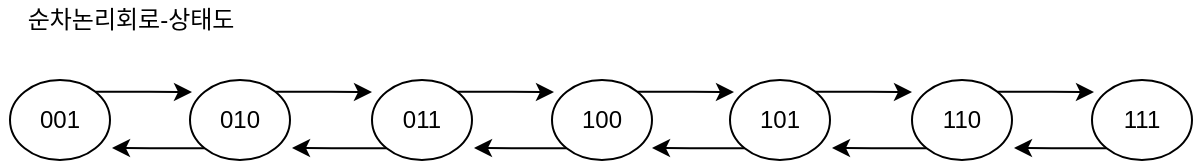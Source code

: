 <mxfile version="14.7.6" type="github">
  <diagram id="IsADIqTYUYIuU1v2_LW8" name="Page-1">
    <mxGraphModel dx="981" dy="486" grid="1" gridSize="10" guides="1" tooltips="1" connect="1" arrows="1" fold="1" page="1" pageScale="1" pageWidth="827" pageHeight="1169" math="0" shadow="0">
      <root>
        <mxCell id="0" />
        <mxCell id="1" parent="0" />
        <mxCell id="oFcrKs_U6eA4Mx5ZxtZ9-10" style="edgeStyle=orthogonalEdgeStyle;rounded=0;orthogonalLoop=1;jettySize=auto;html=1;exitX=1;exitY=0;exitDx=0;exitDy=0;entryX=0.02;entryY=0.15;entryDx=0;entryDy=0;entryPerimeter=0;" edge="1" parent="1" source="oFcrKs_U6eA4Mx5ZxtZ9-1" target="oFcrKs_U6eA4Mx5ZxtZ9-2">
          <mxGeometry relative="1" as="geometry" />
        </mxCell>
        <mxCell id="oFcrKs_U6eA4Mx5ZxtZ9-1" value="001" style="ellipse;whiteSpace=wrap;html=1;" vertex="1" parent="1">
          <mxGeometry x="118" y="60" width="50" height="40" as="geometry" />
        </mxCell>
        <mxCell id="oFcrKs_U6eA4Mx5ZxtZ9-11" style="edgeStyle=orthogonalEdgeStyle;rounded=0;orthogonalLoop=1;jettySize=auto;html=1;exitX=0;exitY=1;exitDx=0;exitDy=0;" edge="1" parent="1" source="oFcrKs_U6eA4Mx5ZxtZ9-2">
          <mxGeometry relative="1" as="geometry">
            <mxPoint x="169" y="94" as="targetPoint" />
          </mxGeometry>
        </mxCell>
        <mxCell id="oFcrKs_U6eA4Mx5ZxtZ9-15" style="edgeStyle=orthogonalEdgeStyle;rounded=0;orthogonalLoop=1;jettySize=auto;html=1;exitX=1;exitY=0;exitDx=0;exitDy=0;" edge="1" parent="1" source="oFcrKs_U6eA4Mx5ZxtZ9-2">
          <mxGeometry relative="1" as="geometry">
            <mxPoint x="299" y="66" as="targetPoint" />
          </mxGeometry>
        </mxCell>
        <mxCell id="oFcrKs_U6eA4Mx5ZxtZ9-2" value="010" style="ellipse;whiteSpace=wrap;html=1;" vertex="1" parent="1">
          <mxGeometry x="208" y="60" width="50" height="40" as="geometry" />
        </mxCell>
        <mxCell id="oFcrKs_U6eA4Mx5ZxtZ9-16" style="edgeStyle=orthogonalEdgeStyle;rounded=0;orthogonalLoop=1;jettySize=auto;html=1;exitX=1;exitY=0;exitDx=0;exitDy=0;entryX=0.02;entryY=0.15;entryDx=0;entryDy=0;entryPerimeter=0;" edge="1" source="oFcrKs_U6eA4Mx5ZxtZ9-17" target="oFcrKs_U6eA4Mx5ZxtZ9-20" parent="1">
          <mxGeometry relative="1" as="geometry" />
        </mxCell>
        <mxCell id="oFcrKs_U6eA4Mx5ZxtZ9-21" style="edgeStyle=orthogonalEdgeStyle;rounded=0;orthogonalLoop=1;jettySize=auto;html=1;exitX=0;exitY=1;exitDx=0;exitDy=0;" edge="1" parent="1" source="oFcrKs_U6eA4Mx5ZxtZ9-17">
          <mxGeometry relative="1" as="geometry">
            <mxPoint x="259" y="94" as="targetPoint" />
          </mxGeometry>
        </mxCell>
        <mxCell id="oFcrKs_U6eA4Mx5ZxtZ9-17" value="011" style="ellipse;whiteSpace=wrap;html=1;" vertex="1" parent="1">
          <mxGeometry x="299" y="60" width="50" height="40" as="geometry" />
        </mxCell>
        <mxCell id="oFcrKs_U6eA4Mx5ZxtZ9-18" style="edgeStyle=orthogonalEdgeStyle;rounded=0;orthogonalLoop=1;jettySize=auto;html=1;exitX=0;exitY=1;exitDx=0;exitDy=0;" edge="1" source="oFcrKs_U6eA4Mx5ZxtZ9-20" parent="1">
          <mxGeometry relative="1" as="geometry">
            <mxPoint x="350" y="94" as="targetPoint" />
          </mxGeometry>
        </mxCell>
        <mxCell id="oFcrKs_U6eA4Mx5ZxtZ9-19" style="edgeStyle=orthogonalEdgeStyle;rounded=0;orthogonalLoop=1;jettySize=auto;html=1;exitX=1;exitY=0;exitDx=0;exitDy=0;" edge="1" source="oFcrKs_U6eA4Mx5ZxtZ9-20" parent="1">
          <mxGeometry relative="1" as="geometry">
            <mxPoint x="480" y="66" as="targetPoint" />
          </mxGeometry>
        </mxCell>
        <mxCell id="oFcrKs_U6eA4Mx5ZxtZ9-20" value="100" style="ellipse;whiteSpace=wrap;html=1;" vertex="1" parent="1">
          <mxGeometry x="389" y="60" width="50" height="40" as="geometry" />
        </mxCell>
        <mxCell id="oFcrKs_U6eA4Mx5ZxtZ9-22" style="edgeStyle=orthogonalEdgeStyle;rounded=0;orthogonalLoop=1;jettySize=auto;html=1;exitX=1;exitY=0;exitDx=0;exitDy=0;" edge="1" source="oFcrKs_U6eA4Mx5ZxtZ9-23" parent="1">
          <mxGeometry relative="1" as="geometry">
            <mxPoint x="569" y="66" as="targetPoint" />
          </mxGeometry>
        </mxCell>
        <mxCell id="oFcrKs_U6eA4Mx5ZxtZ9-23" value="101" style="ellipse;whiteSpace=wrap;html=1;" vertex="1" parent="1">
          <mxGeometry x="478" y="60" width="50" height="40" as="geometry" />
        </mxCell>
        <mxCell id="oFcrKs_U6eA4Mx5ZxtZ9-24" style="edgeStyle=orthogonalEdgeStyle;rounded=0;orthogonalLoop=1;jettySize=auto;html=1;exitX=1;exitY=0;exitDx=0;exitDy=0;entryX=0.02;entryY=0.15;entryDx=0;entryDy=0;entryPerimeter=0;" edge="1" source="oFcrKs_U6eA4Mx5ZxtZ9-26" target="oFcrKs_U6eA4Mx5ZxtZ9-28" parent="1">
          <mxGeometry relative="1" as="geometry" />
        </mxCell>
        <mxCell id="oFcrKs_U6eA4Mx5ZxtZ9-25" style="edgeStyle=orthogonalEdgeStyle;rounded=0;orthogonalLoop=1;jettySize=auto;html=1;exitX=0;exitY=1;exitDx=0;exitDy=0;" edge="1" source="oFcrKs_U6eA4Mx5ZxtZ9-26" parent="1">
          <mxGeometry relative="1" as="geometry">
            <mxPoint x="529" y="94" as="targetPoint" />
          </mxGeometry>
        </mxCell>
        <mxCell id="oFcrKs_U6eA4Mx5ZxtZ9-26" value="110" style="ellipse;whiteSpace=wrap;html=1;" vertex="1" parent="1">
          <mxGeometry x="569" y="60" width="50" height="40" as="geometry" />
        </mxCell>
        <mxCell id="oFcrKs_U6eA4Mx5ZxtZ9-27" style="edgeStyle=orthogonalEdgeStyle;rounded=0;orthogonalLoop=1;jettySize=auto;html=1;exitX=0;exitY=1;exitDx=0;exitDy=0;" edge="1" source="oFcrKs_U6eA4Mx5ZxtZ9-28" parent="1">
          <mxGeometry relative="1" as="geometry">
            <mxPoint x="620" y="94" as="targetPoint" />
          </mxGeometry>
        </mxCell>
        <mxCell id="oFcrKs_U6eA4Mx5ZxtZ9-28" value="111" style="ellipse;whiteSpace=wrap;html=1;" vertex="1" parent="1">
          <mxGeometry x="659" y="60" width="50" height="40" as="geometry" />
        </mxCell>
        <mxCell id="oFcrKs_U6eA4Mx5ZxtZ9-29" style="edgeStyle=orthogonalEdgeStyle;rounded=0;orthogonalLoop=1;jettySize=auto;html=1;exitX=0;exitY=1;exitDx=0;exitDy=0;" edge="1" source="oFcrKs_U6eA4Mx5ZxtZ9-23" parent="1">
          <mxGeometry relative="1" as="geometry">
            <mxPoint x="439" y="94" as="targetPoint" />
          </mxGeometry>
        </mxCell>
        <mxCell id="oFcrKs_U6eA4Mx5ZxtZ9-30" value="순차논리회로-상태도" style="text;html=1;resizable=0;autosize=1;align=center;verticalAlign=middle;points=[];fillColor=none;strokeColor=none;rounded=0;" vertex="1" parent="1">
          <mxGeometry x="113" y="20" width="130" height="20" as="geometry" />
        </mxCell>
      </root>
    </mxGraphModel>
  </diagram>
</mxfile>
